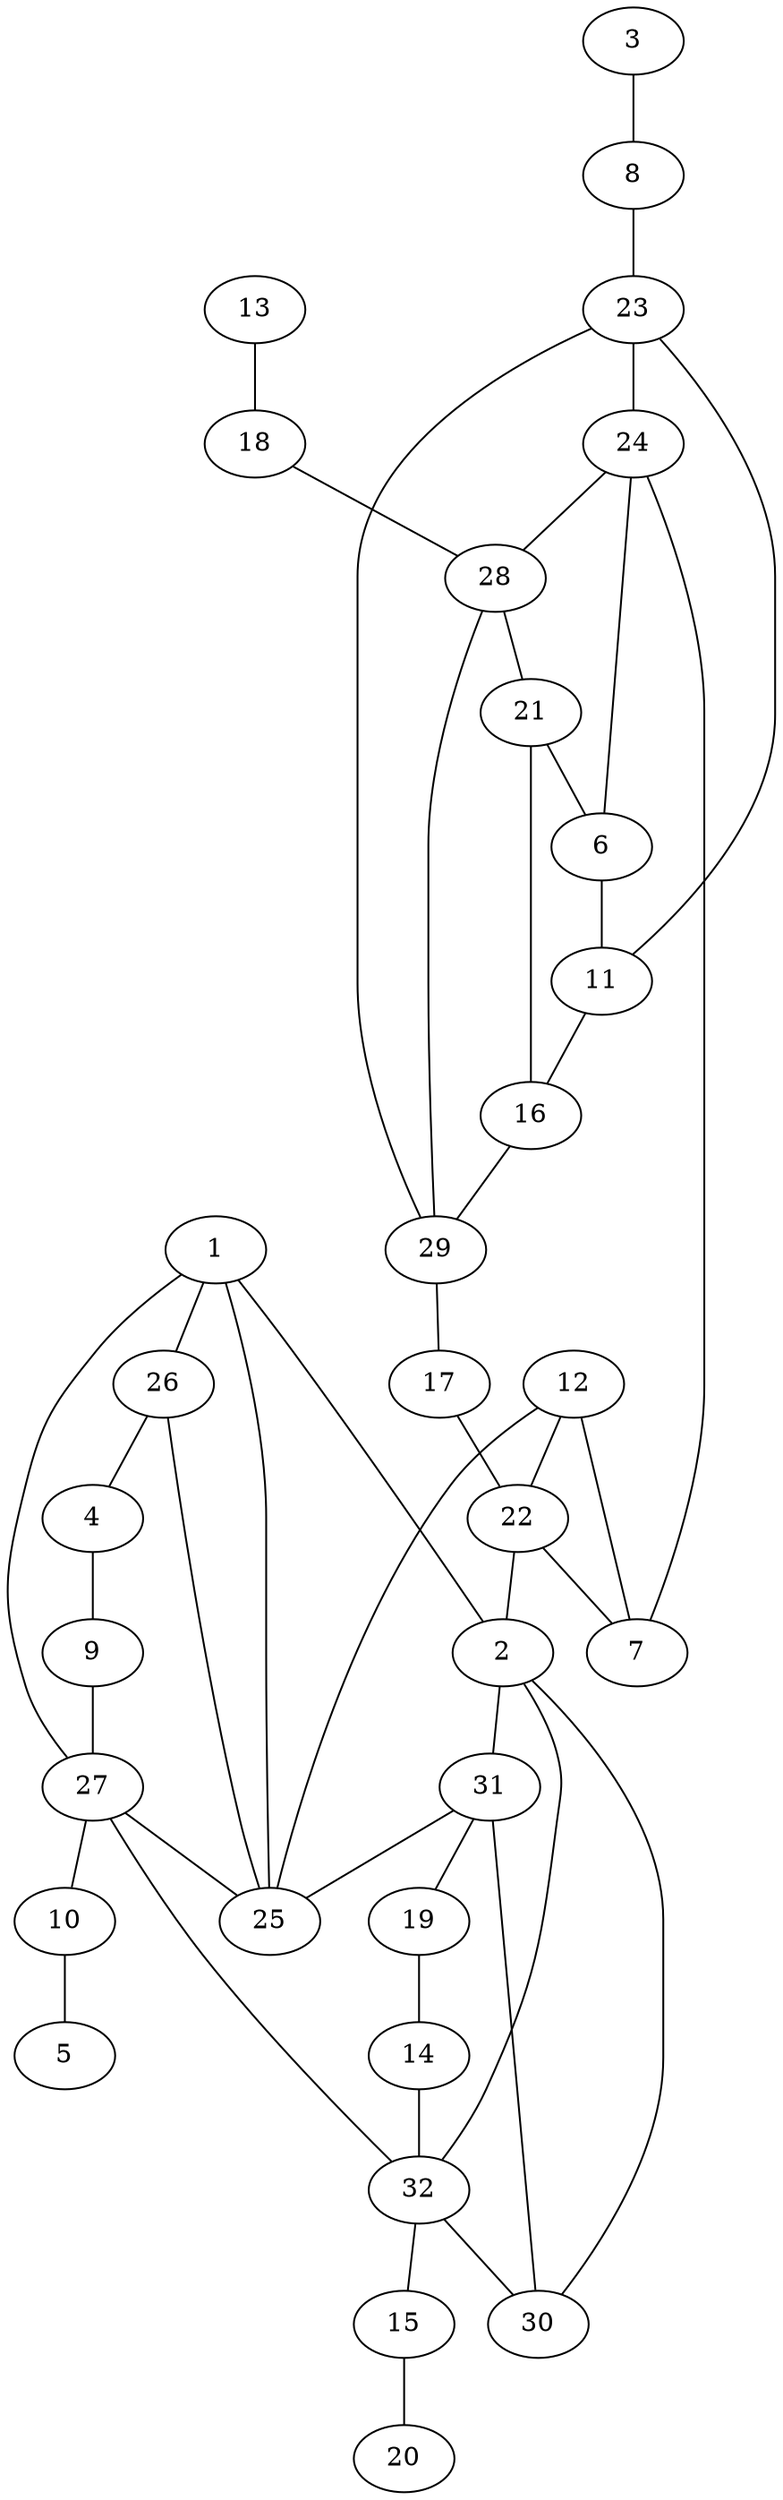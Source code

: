 graph pdb1d6o {
	1	 [aaLength=7,
		sequence=RGWEEGV,
		type=0];
	2	 [aaLength=7,
		sequence=RGWEEGV,
		type=0];
	1 -- 2	 [distance0="16.72707",
		frequency=1,
		type0=2];
	25	 [aaLength=4,
		sequence=VAQM,
		type=2];
	1 -- 25	 [distance0="8.665721",
		frequency=1,
		type0=1];
	26	 [aaLength=4,
		sequence=SVGQ,
		type=2];
	1 -- 26	 [distance0="17.76527",
		frequency=1,
		type0=3];
	30	 [aaLength=4,
		sequence=VAQM,
		type=2];
	2 -- 30	 [distance0="8.638521",
		distance1="0.0",
		frequency=2,
		type0=1,
		type1=5];
	31	 [aaLength=4,
		sequence=SVGQ,
		type=2];
	2 -- 31	 [distance0="17.67759",
		frequency=1,
		type0=3];
	3	 [aaLength=7,
		sequence=VQVETIS,
		type=1];
	8	 [aaLength=7,
		sequence=VQVETIS,
		type=1];
	3 -- 8	 [distance0="0.0",
		frequency=1,
		type0=5];
	4	 [aaLength=6,
		sequence=RAKLTI,
		type=1];
	9	 [aaLength=6,
		sequence=RAKLTI,
		type=1];
	4 -- 9	 [distance0="0.0",
		frequency=1,
		type0=5];
	5	 [aaLength=10,
		sequence=LVFDVELLKL,
		type=1];
	6	 [aaLength=10,
		sequence=TCVVHYTGML,
		type=1];
	11	 [aaLength=10,
		sequence=TCVVHYTGML,
		type=1];
	6 -- 11	 [distance0="0.0",
		frequency=1,
		type0=1];
	24	 [aaLength=4,
		sequence=LEDG,
		type=2];
	6 -- 24	 [distance0="0.0",
		frequency=1,
		type0=5];
	7	 [aaLength=4,
		sequence=KFDS,
		type=1];
	12	 [aaLength=4,
		sequence=FKFM,
		type=1];
	7 -- 12	 [distance0="7.0",
		frequency=1,
		type0=4];
	23	 [aaLength=4,
		sequence=KRGQ,
		type=2];
	8 -- 23	 [distance0="8.0",
		frequency=1,
		type0=4];
	27	 [aaLength=4,
		sequence=HPGI,
		type=2];
	9 -- 27	 [distance0="10.0",
		frequency=1,
		type0=4];
	10	 [aaLength=10,
		sequence=LVFDVELLKL,
		type=1];
	10 -- 5	 [distance0="0.0",
		frequency=1,
		type0=5];
	16	 [aaLength=10,
		sequence=TCVVHYTGML,
		type=1];
	11 -- 16	 [distance0="0.0",
		frequency=1,
		type0=2];
	22	 [aaLength=4,
		sequence=FKFM,
		type=1];
	12 -- 22	 [distance0="0.0",
		frequency=1,
		type0=1];
	12 -- 25	 [distance0="13.0",
		frequency=1,
		type0=4];
	13	 [aaLength=7,
		sequence=VQVETIS,
		type=1];
	18	 [aaLength=7,
		sequence=VQVETIS,
		type=1];
	13 -- 18	 [distance0="0.0",
		frequency=1,
		type0=5];
	14	 [aaLength=6,
		sequence=RAKLTI,
		type=1];
	32	 [aaLength=4,
		sequence=HPGI,
		type=2];
	14 -- 32	 [distance0="10.0",
		frequency=1,
		type0=4];
	15	 [aaLength=10,
		sequence=LVFDVELLKL,
		type=1];
	20	 [aaLength=10,
		sequence=LVFDVELLKL,
		type=1];
	15 -- 20	 [distance0="0.0",
		frequency=1,
		type0=5];
	21	 [aaLength=10,
		sequence=TCVVHYTGML,
		type=1];
	16 -- 21	 [distance0="0.0",
		frequency=1,
		type0=3];
	29	 [aaLength=4,
		sequence=LEDG,
		type=2];
	16 -- 29	 [distance0="0.0",
		frequency=1,
		type0=5];
	17	 [aaLength=4,
		sequence=KFDS,
		type=1];
	17 -- 22	 [distance0="11.0",
		distance1="7.0",
		frequency=2,
		type0=3,
		type1=4];
	28	 [aaLength=4,
		sequence=KRGQ,
		type=2];
	18 -- 28	 [distance0="8.0",
		frequency=1,
		type0=4];
	19	 [aaLength=6,
		sequence=RAKLTI,
		type=1];
	19 -- 14	 [distance0="0.0",
		frequency=1,
		type0=5];
	21 -- 6	 [distance0="0.0",
		frequency=1,
		type0=1];
	22 -- 7	 [distance0="11.0",
		frequency=1,
		type0=2];
	22 -- 2	 [distance0="7.0",
		frequency=1,
		type0=4];
	23 -- 11	 [distance0="0.0",
		frequency=1,
		type0=5];
	23 -- 24	 [distance0="19.39582",
		frequency=1,
		type0=2];
	23 -- 29	 [distance0="24.03016",
		frequency=1,
		type0=3];
	24 -- 7	 [distance0="1.0",
		frequency=1,
		type0=4];
	24 -- 28	 [distance0="27.14774",
		frequency=1,
		type0=3];
	26 -- 4	 [distance0="0.0",
		frequency=1,
		type0=5];
	26 -- 25	 [distance0="10.8488",
		frequency=1,
		type0=1];
	27 -- 1	 [distance0="36.85844",
		frequency=1,
		type0=3];
	27 -- 10	 [distance0="6.0",
		frequency=1,
		type0=4];
	27 -- 25	 [distance0="36.5446",
		frequency=1,
		type0=2];
	27 -- 32	 [distance0="16.8113",
		frequency=1,
		type0=1];
	28 -- 21	 [distance0="0.0",
		frequency=1,
		type0=5];
	28 -- 29	 [distance0="19.56909",
		frequency=1,
		type0=2];
	29 -- 17	 [distance0="1.0",
		frequency=1,
		type0=4];
	31 -- 19	 [distance0="0.0",
		frequency=1,
		type0=5];
	31 -- 25	 [distance0="12.10985",
		frequency=1,
		type0=2];
	31 -- 30	 [distance0="10.77523",
		frequency=1,
		type0=1];
	32 -- 2	 [distance0="36.91248",
		frequency=1,
		type0=3];
	32 -- 15	 [distance0="6.0",
		frequency=1,
		type0=4];
	32 -- 30	 [distance0="36.58533",
		frequency=1,
		type0=2];
}
